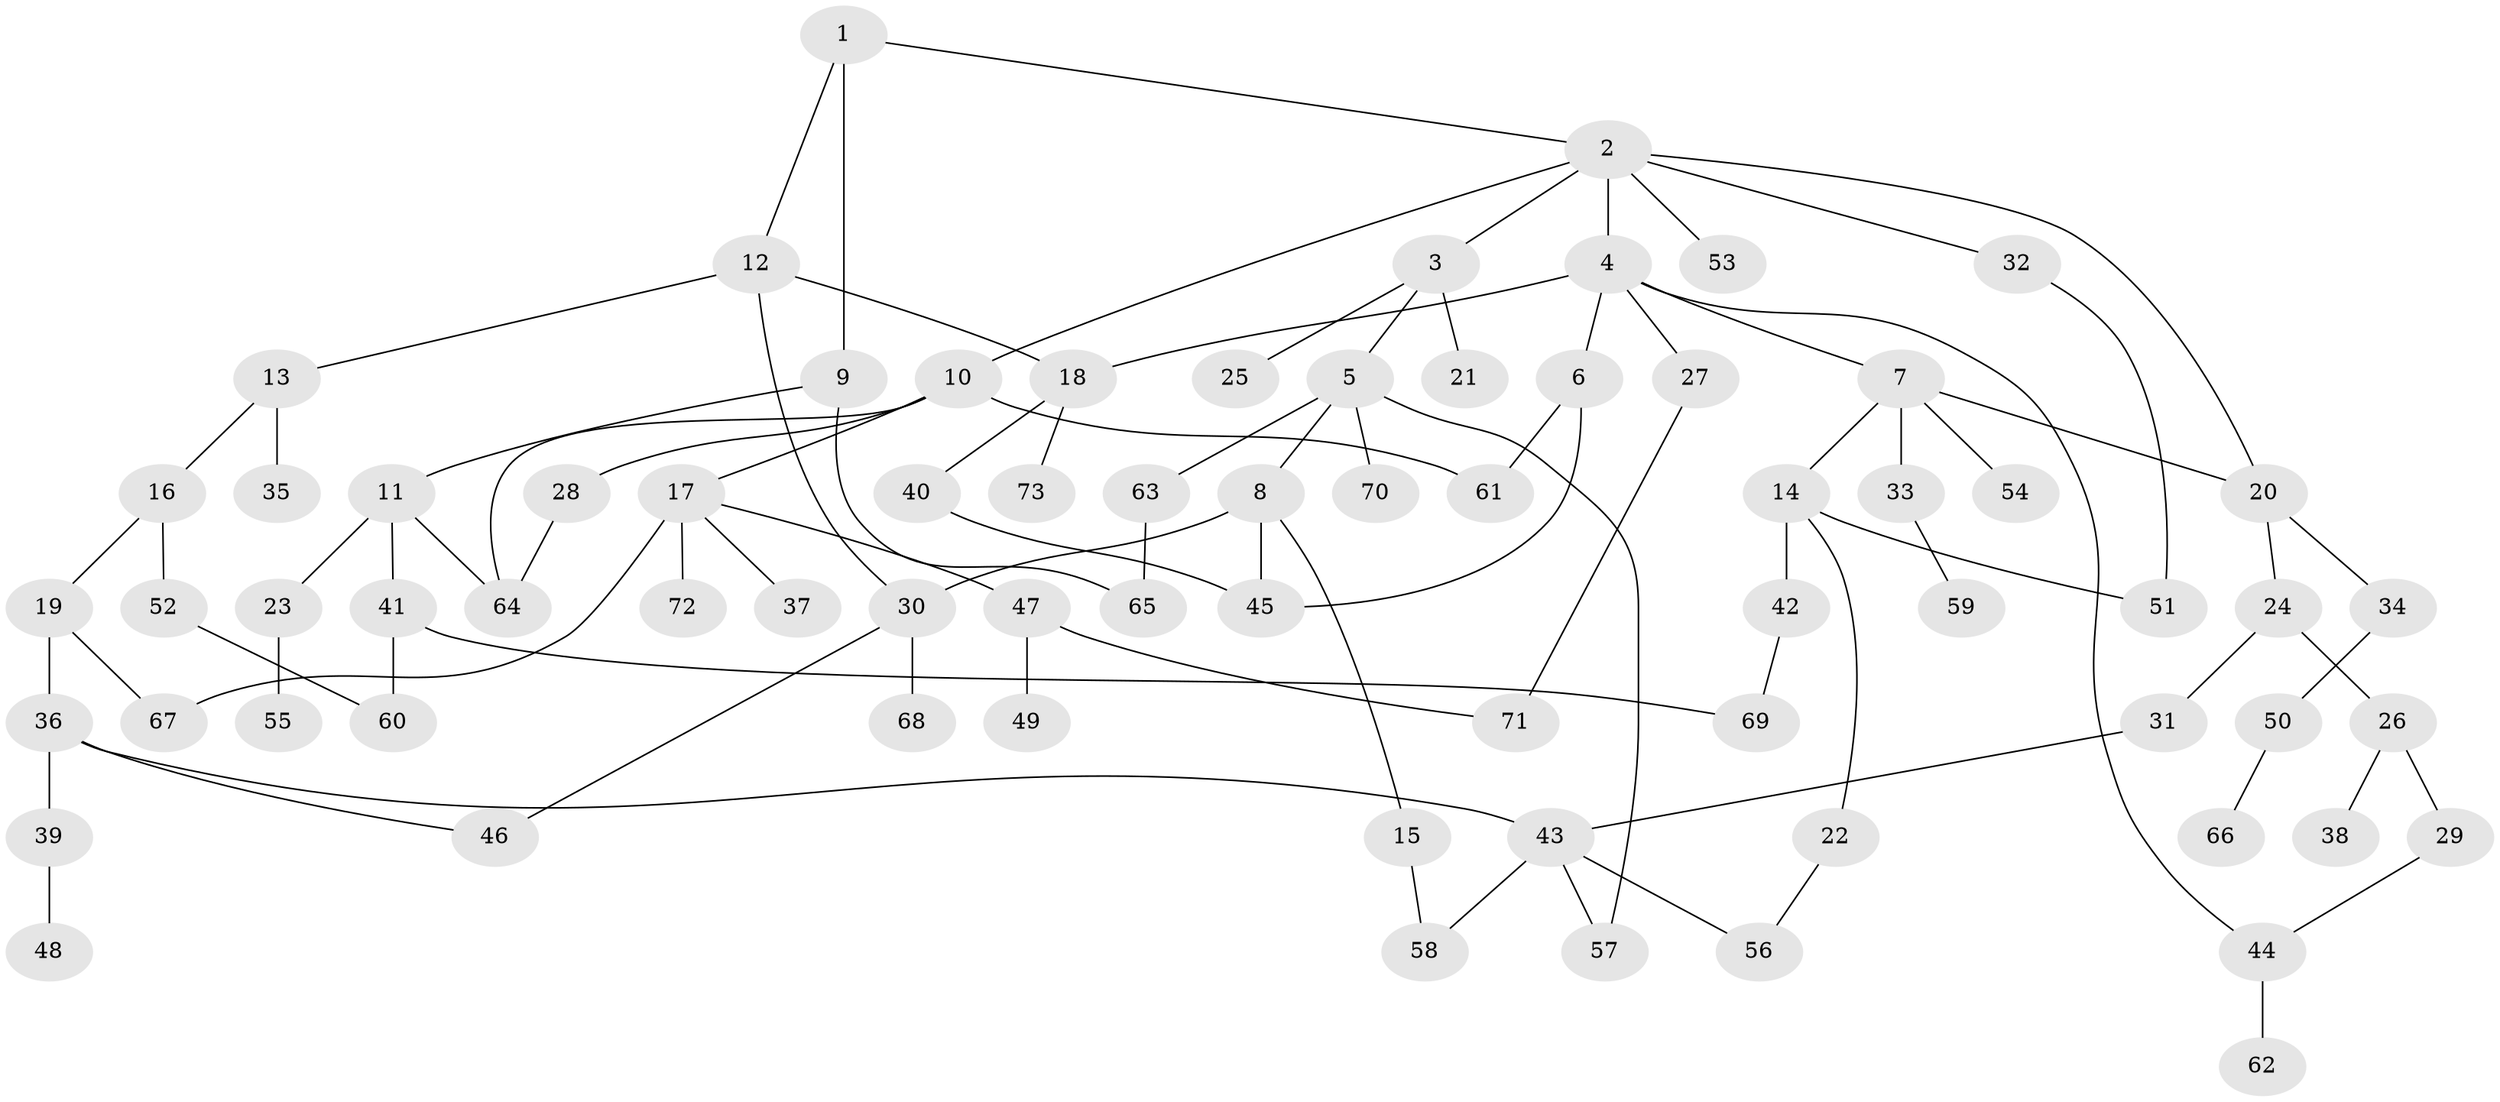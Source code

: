 // coarse degree distribution, {6: 0.027777777777777776, 2: 0.3333333333333333, 1: 0.4444444444444444, 4: 0.05555555555555555, 3: 0.027777777777777776, 8: 0.05555555555555555, 10: 0.027777777777777776, 7: 0.027777777777777776}
// Generated by graph-tools (version 1.1) at 2025/45/03/04/25 21:45:18]
// undirected, 73 vertices, 92 edges
graph export_dot {
graph [start="1"]
  node [color=gray90,style=filled];
  1;
  2;
  3;
  4;
  5;
  6;
  7;
  8;
  9;
  10;
  11;
  12;
  13;
  14;
  15;
  16;
  17;
  18;
  19;
  20;
  21;
  22;
  23;
  24;
  25;
  26;
  27;
  28;
  29;
  30;
  31;
  32;
  33;
  34;
  35;
  36;
  37;
  38;
  39;
  40;
  41;
  42;
  43;
  44;
  45;
  46;
  47;
  48;
  49;
  50;
  51;
  52;
  53;
  54;
  55;
  56;
  57;
  58;
  59;
  60;
  61;
  62;
  63;
  64;
  65;
  66;
  67;
  68;
  69;
  70;
  71;
  72;
  73;
  1 -- 2;
  1 -- 9;
  1 -- 12;
  2 -- 3;
  2 -- 4;
  2 -- 10;
  2 -- 20;
  2 -- 32;
  2 -- 53;
  3 -- 5;
  3 -- 21;
  3 -- 25;
  4 -- 6;
  4 -- 7;
  4 -- 27;
  4 -- 44;
  4 -- 18;
  5 -- 8;
  5 -- 63;
  5 -- 70;
  5 -- 57;
  6 -- 45;
  6 -- 61;
  7 -- 14;
  7 -- 33;
  7 -- 54;
  7 -- 20;
  8 -- 15;
  8 -- 45;
  8 -- 30;
  9 -- 11;
  9 -- 65;
  10 -- 17;
  10 -- 28;
  10 -- 61;
  10 -- 64;
  11 -- 23;
  11 -- 41;
  11 -- 64;
  12 -- 13;
  12 -- 18;
  12 -- 30;
  13 -- 16;
  13 -- 35;
  14 -- 22;
  14 -- 42;
  14 -- 51;
  15 -- 58;
  16 -- 19;
  16 -- 52;
  17 -- 37;
  17 -- 47;
  17 -- 72;
  17 -- 67;
  18 -- 40;
  18 -- 73;
  19 -- 36;
  19 -- 67;
  20 -- 24;
  20 -- 34;
  22 -- 56;
  23 -- 55;
  24 -- 26;
  24 -- 31;
  26 -- 29;
  26 -- 38;
  27 -- 71;
  28 -- 64;
  29 -- 44;
  30 -- 46;
  30 -- 68;
  31 -- 43;
  32 -- 51;
  33 -- 59;
  34 -- 50;
  36 -- 39;
  36 -- 43;
  36 -- 46;
  39 -- 48;
  40 -- 45;
  41 -- 60;
  41 -- 69;
  42 -- 69;
  43 -- 57;
  43 -- 58;
  43 -- 56;
  44 -- 62;
  47 -- 49;
  47 -- 71;
  50 -- 66;
  52 -- 60;
  63 -- 65;
}
